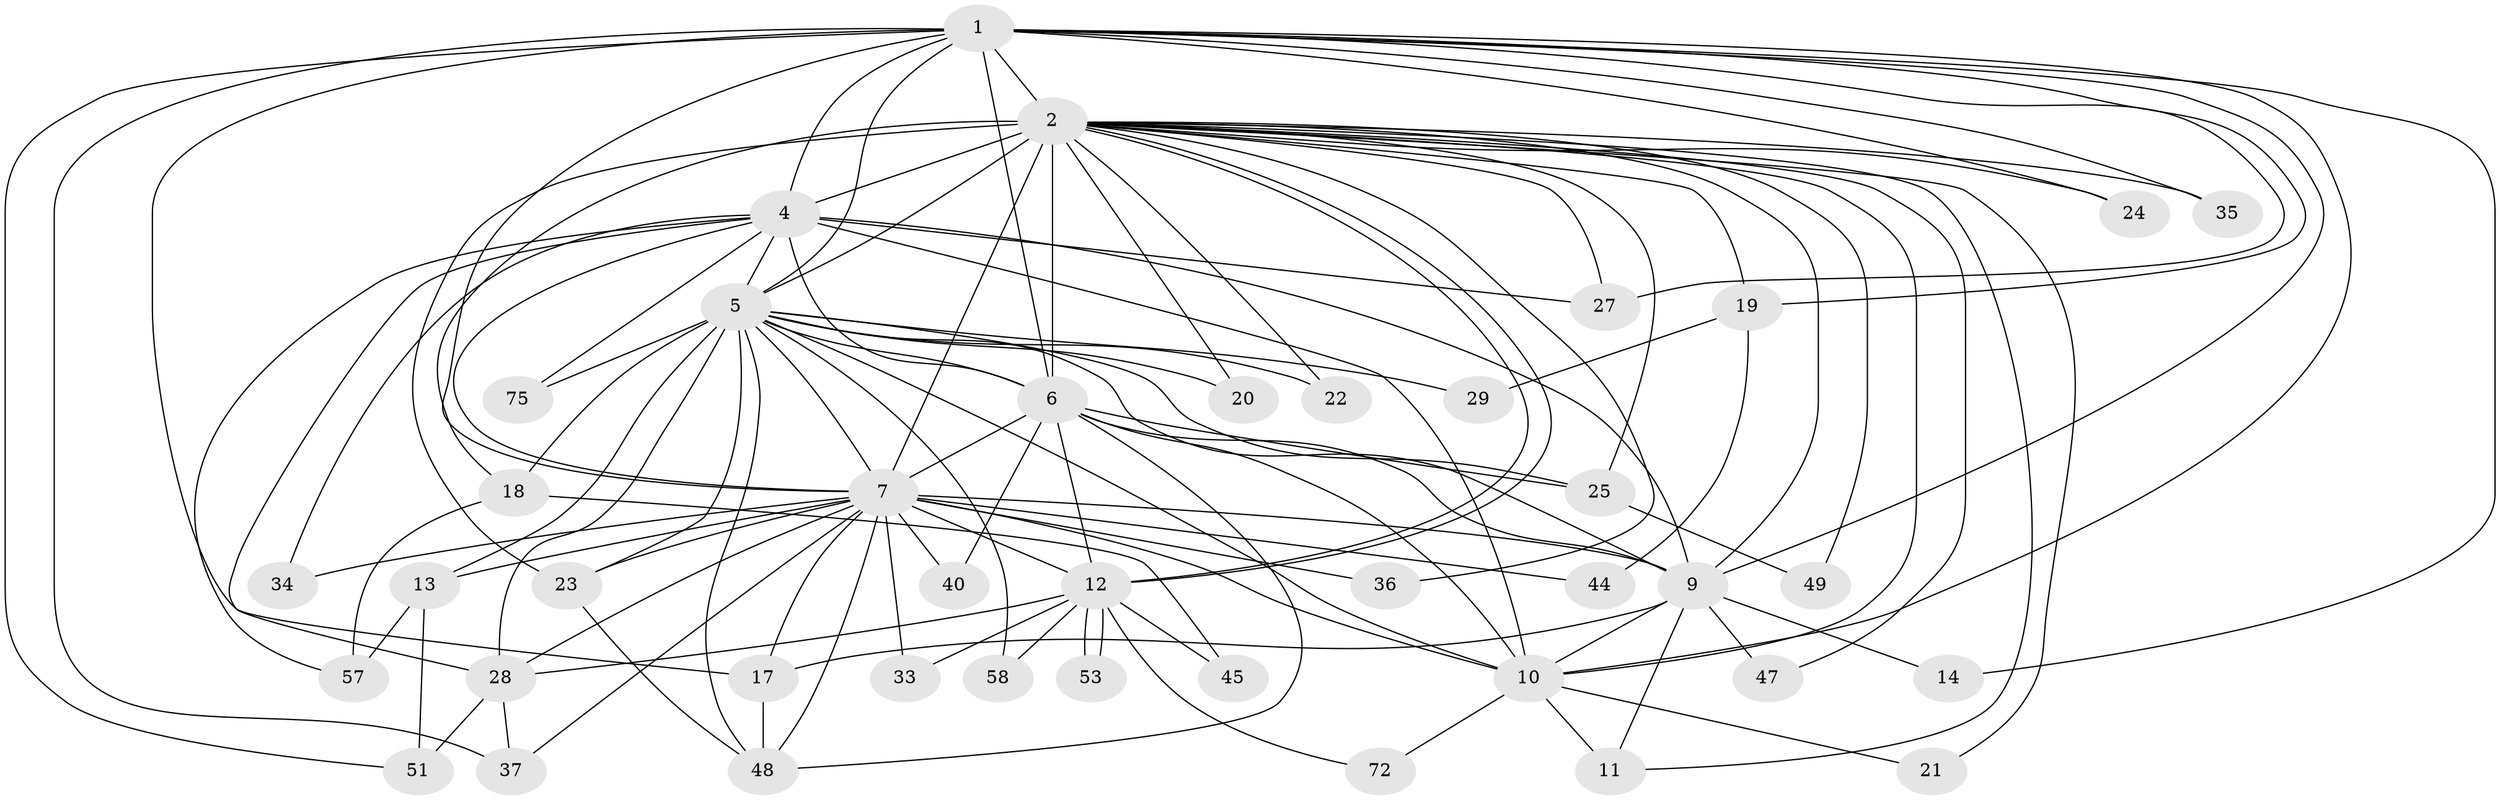 // original degree distribution, {18: 0.012048192771084338, 23: 0.012048192771084338, 15: 0.024096385542168676, 19: 0.012048192771084338, 22: 0.012048192771084338, 17: 0.012048192771084338, 14: 0.024096385542168676, 28: 0.012048192771084338, 4: 0.0963855421686747, 9: 0.012048192771084338, 5: 0.012048192771084338, 2: 0.5662650602409639, 3: 0.1566265060240964, 6: 0.03614457831325301}
// Generated by graph-tools (version 1.1) at 2025/14/03/09/25 04:14:07]
// undirected, 41 vertices, 109 edges
graph export_dot {
graph [start="1"]
  node [color=gray90,style=filled];
  1 [super="+42"];
  2 [super="+15+16+3+32+76+50+30"];
  4;
  5 [super="+60"];
  6 [super="+61+54+39+31"];
  7 [super="+64+79+8+38+41"];
  9;
  10;
  11 [super="+56+81"];
  12 [super="+43+26"];
  13;
  14;
  17;
  18 [super="+63"];
  19;
  20;
  21;
  22;
  23;
  24;
  25;
  27;
  28 [super="+55"];
  29;
  33;
  34;
  35;
  36;
  37 [super="+46"];
  40;
  44;
  45;
  47;
  48 [super="+70+69"];
  49;
  51 [super="+59"];
  53;
  57;
  58;
  72;
  75;
  1 -- 2 [weight=2];
  1 -- 4;
  1 -- 5;
  1 -- 6;
  1 -- 7 [weight=3];
  1 -- 9;
  1 -- 10;
  1 -- 14;
  1 -- 19;
  1 -- 24;
  1 -- 27;
  1 -- 35;
  1 -- 37;
  1 -- 51;
  1 -- 17;
  2 -- 4 [weight=4];
  2 -- 5 [weight=3];
  2 -- 6 [weight=4];
  2 -- 7 [weight=8];
  2 -- 9 [weight=2];
  2 -- 10 [weight=2];
  2 -- 12 [weight=2];
  2 -- 12;
  2 -- 21;
  2 -- 22;
  2 -- 24;
  2 -- 18;
  2 -- 11;
  2 -- 36;
  2 -- 47;
  2 -- 19;
  2 -- 20;
  2 -- 35;
  2 -- 23;
  2 -- 25;
  2 -- 49;
  2 -- 27;
  4 -- 5;
  4 -- 6 [weight=3];
  4 -- 7 [weight=3];
  4 -- 9;
  4 -- 10;
  4 -- 27;
  4 -- 28;
  4 -- 34;
  4 -- 57;
  4 -- 75;
  5 -- 6;
  5 -- 7 [weight=4];
  5 -- 9;
  5 -- 10;
  5 -- 13;
  5 -- 18;
  5 -- 20;
  5 -- 22;
  5 -- 23;
  5 -- 25;
  5 -- 28;
  5 -- 29;
  5 -- 58;
  5 -- 75;
  5 -- 48;
  6 -- 7 [weight=3];
  6 -- 9;
  6 -- 10 [weight=2];
  6 -- 25;
  6 -- 40;
  6 -- 48;
  6 -- 12;
  7 -- 9 [weight=3];
  7 -- 10 [weight=3];
  7 -- 33;
  7 -- 12 [weight=2];
  7 -- 13 [weight=2];
  7 -- 17;
  7 -- 23;
  7 -- 28;
  7 -- 34;
  7 -- 36;
  7 -- 40;
  7 -- 44 [weight=2];
  7 -- 48;
  7 -- 37;
  9 -- 10;
  9 -- 14;
  9 -- 17;
  9 -- 47;
  9 -- 11;
  10 -- 11 [weight=2];
  10 -- 21;
  10 -- 72;
  12 -- 33;
  12 -- 53;
  12 -- 53;
  12 -- 58;
  12 -- 72;
  12 -- 45;
  12 -- 28;
  13 -- 51;
  13 -- 57;
  17 -- 48;
  18 -- 45;
  18 -- 57;
  19 -- 29;
  19 -- 44;
  23 -- 48;
  25 -- 49;
  28 -- 37;
  28 -- 51;
}
